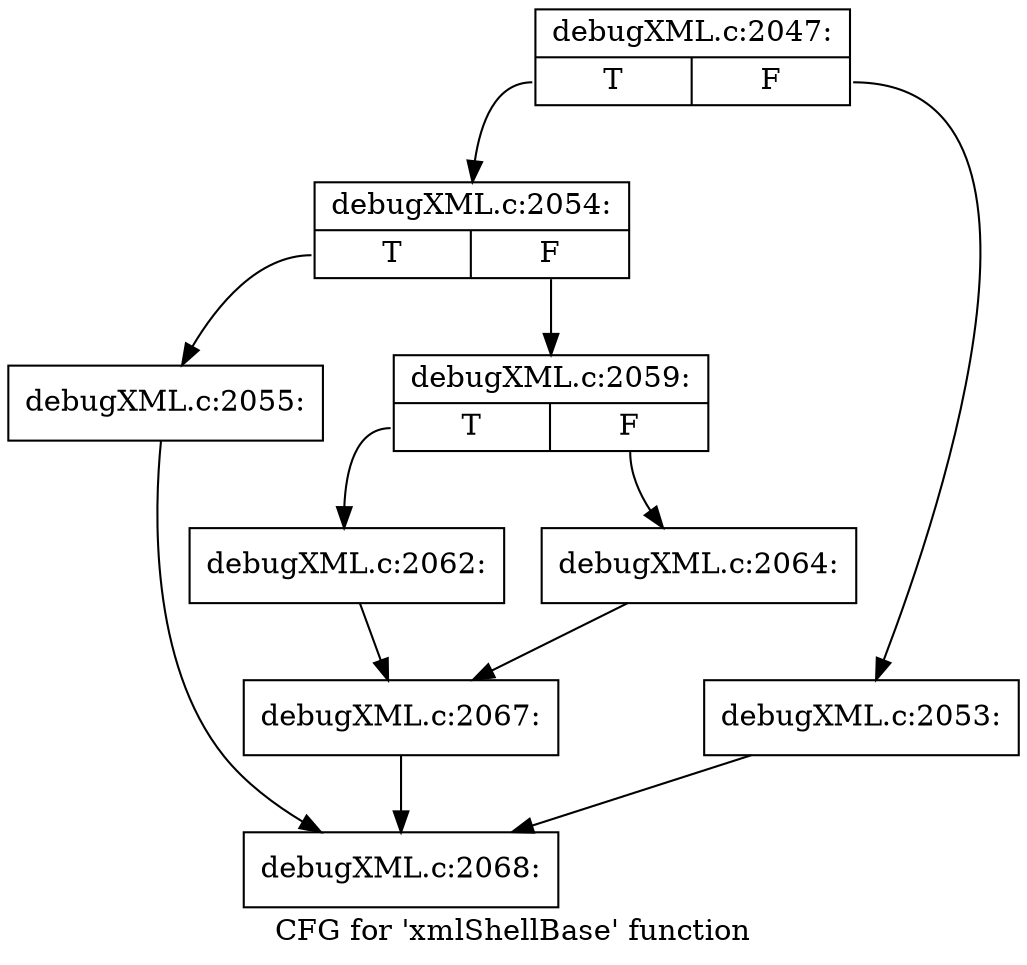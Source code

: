 digraph "CFG for 'xmlShellBase' function" {
	label="CFG for 'xmlShellBase' function";

	Node0x499f020 [shape=record,label="{debugXML.c:2047:|{<s0>T|<s1>F}}"];
	Node0x499f020:s0 -> Node0x49a02a0;
	Node0x499f020:s1 -> Node0x49a0250;
	Node0x49a0250 [shape=record,label="{debugXML.c:2053:}"];
	Node0x49a0250 -> Node0x499f2a0;
	Node0x49a02a0 [shape=record,label="{debugXML.c:2054:|{<s0>T|<s1>F}}"];
	Node0x49a02a0:s0 -> Node0x49a06a0;
	Node0x49a02a0:s1 -> Node0x49a06f0;
	Node0x49a06a0 [shape=record,label="{debugXML.c:2055:}"];
	Node0x49a06a0 -> Node0x499f2a0;
	Node0x49a06f0 [shape=record,label="{debugXML.c:2059:|{<s0>T|<s1>F}}"];
	Node0x49a06f0:s0 -> Node0x49a17a0;
	Node0x49a06f0:s1 -> Node0x49a1cf0;
	Node0x49a17a0 [shape=record,label="{debugXML.c:2062:}"];
	Node0x49a17a0 -> Node0x49a1ca0;
	Node0x49a1cf0 [shape=record,label="{debugXML.c:2064:}"];
	Node0x49a1cf0 -> Node0x49a1ca0;
	Node0x49a1ca0 [shape=record,label="{debugXML.c:2067:}"];
	Node0x49a1ca0 -> Node0x499f2a0;
	Node0x499f2a0 [shape=record,label="{debugXML.c:2068:}"];
}
